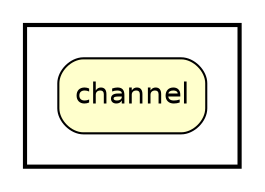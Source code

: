 
/* Start of top-level graph */
digraph Workflow {
rankdir=LR

/* Start of double cluster for drawing box around nodes in workflow */
subgraph cluster_workflow_box_outer { label=""; color=black; penwidth=2
subgraph cluster_workflow_box_inner { label=""; penwidth=0

/* Style for nodes representing parameter and non-parameter data channels in workflow */
node[shape=box style="rounded,filled" fillcolor="#FFFFCC" peripheries=1 fontname=Helvetica]

/* Nodes representing parameter and non-parameter data channels in workflow */
channel

/* Style for edges representing programs connecting data channels in workflow */
edge[fontname=Helvetica]

/* Edges representing programs connecting data channels in workflow */

/* End of double cluster for drawing box around nodes in workflow */
}}

/* End of top-level graph */
}
